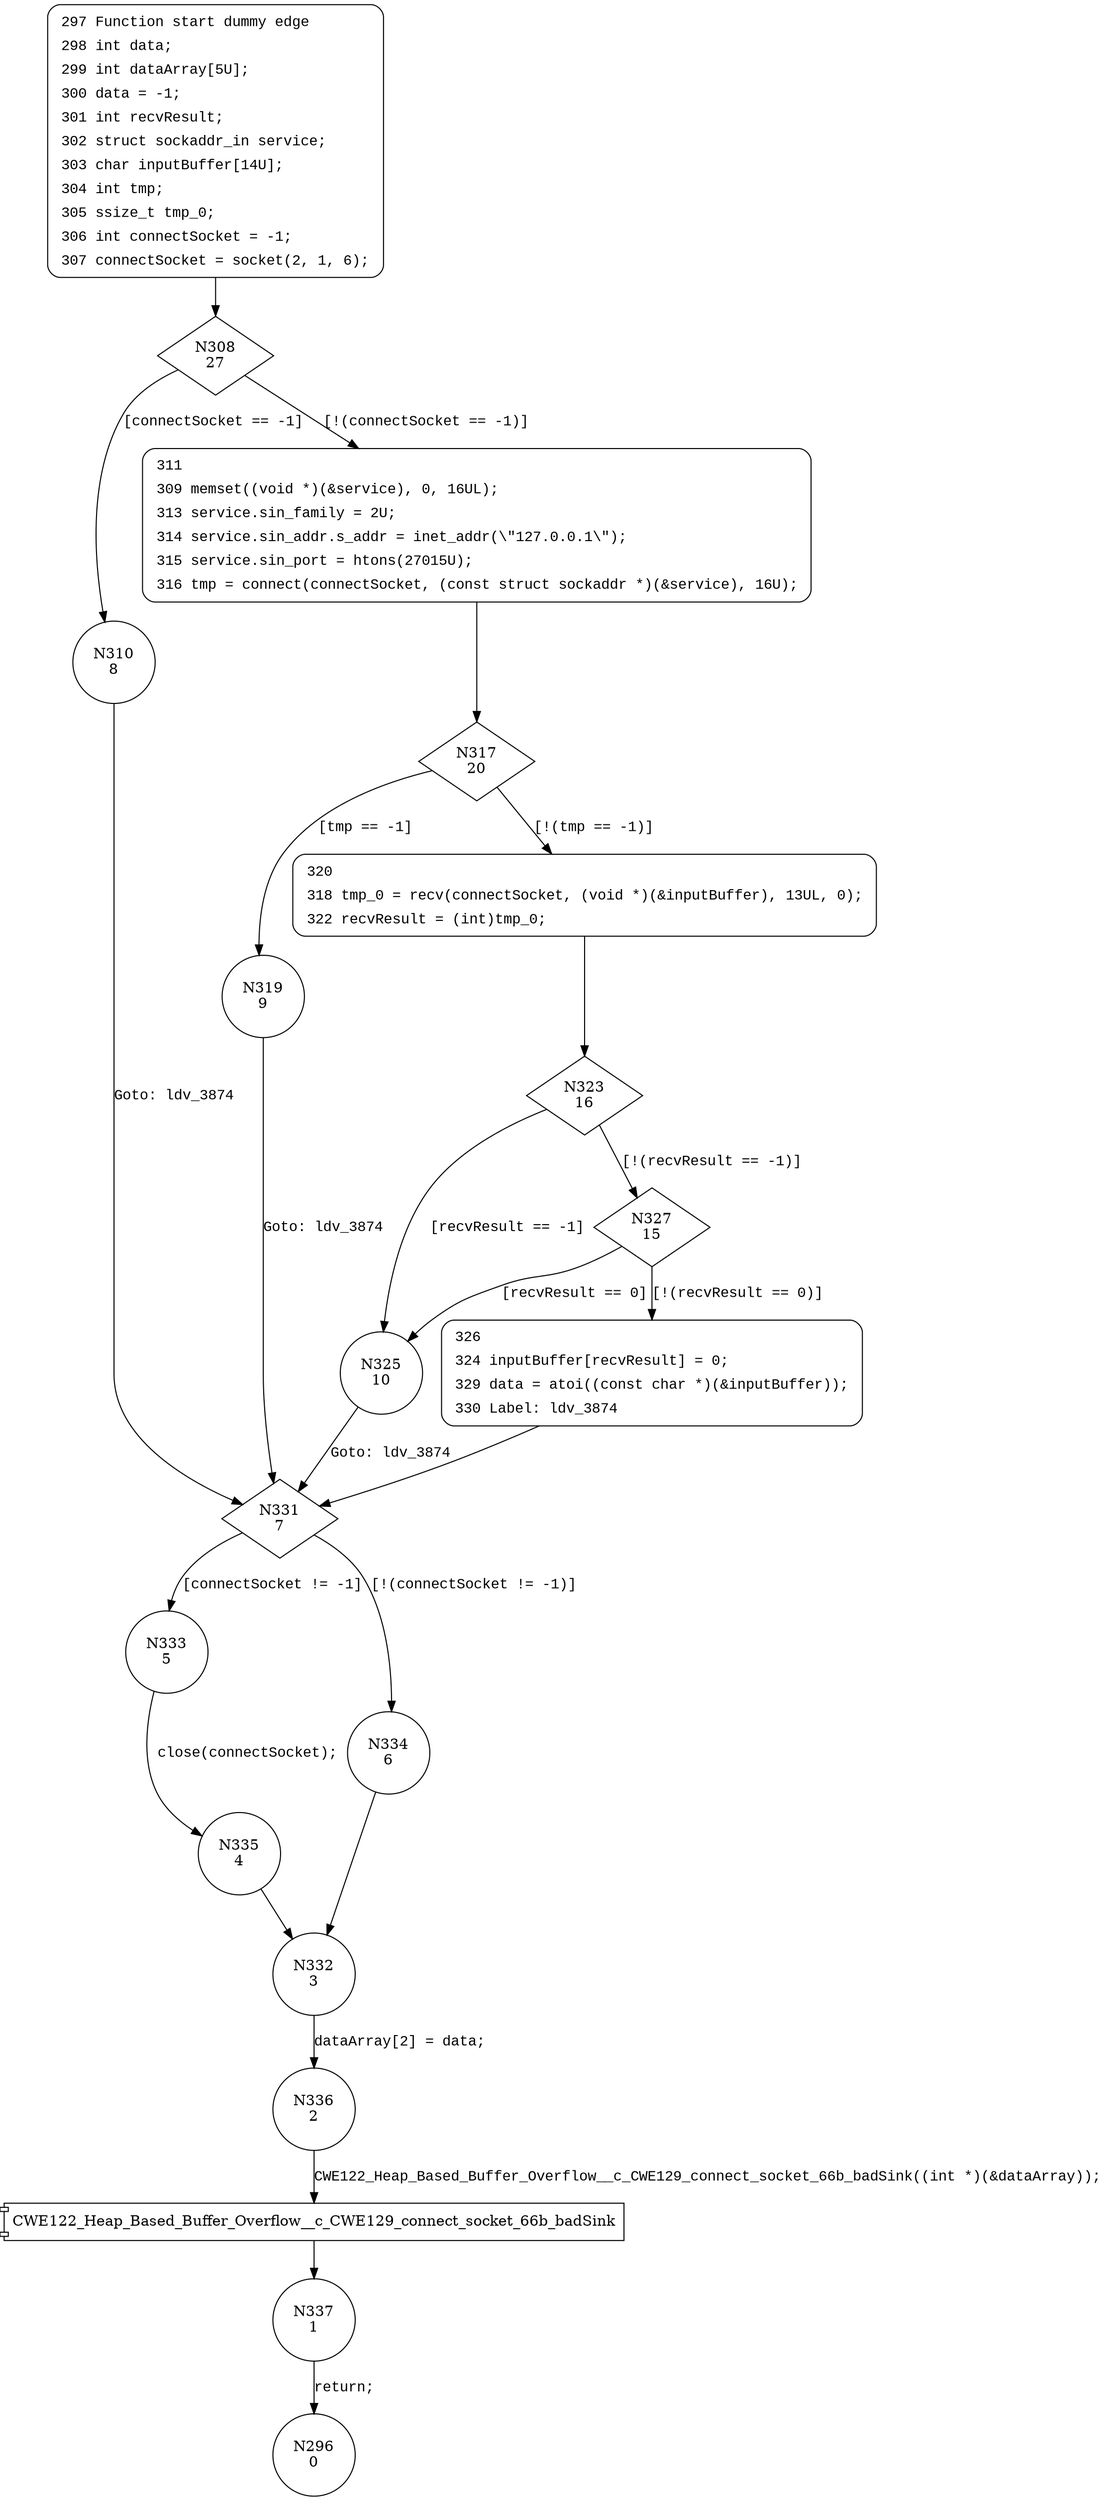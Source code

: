 digraph CWE122_Heap_Based_Buffer_Overflow__c_CWE129_connect_socket_66_bad {
308 [shape="diamond" label="N308\n27"]
310 [shape="circle" label="N310\n8"]
311 [shape="circle" label="N311\n26"]
317 [shape="diamond" label="N317\n20"]
319 [shape="circle" label="N319\n9"]
320 [shape="circle" label="N320\n19"]
323 [shape="diamond" label="N323\n16"]
325 [shape="circle" label="N325\n10"]
327 [shape="diamond" label="N327\n15"]
326 [shape="circle" label="N326\n14"]
331 [shape="diamond" label="N331\n7"]
333 [shape="circle" label="N333\n5"]
334 [shape="circle" label="N334\n6"]
332 [shape="circle" label="N332\n3"]
336 [shape="circle" label="N336\n2"]
337 [shape="circle" label="N337\n1"]
335 [shape="circle" label="N335\n4"]
296 [shape="circle" label="N296\n0"]
297 [style="filled,bold" penwidth="1" fillcolor="white" fontname="Courier New" shape="Mrecord" label=<<table border="0" cellborder="0" cellpadding="3" bgcolor="white"><tr><td align="right">297</td><td align="left">Function start dummy edge</td></tr><tr><td align="right">298</td><td align="left">int data;</td></tr><tr><td align="right">299</td><td align="left">int dataArray[5U];</td></tr><tr><td align="right">300</td><td align="left">data = -1;</td></tr><tr><td align="right">301</td><td align="left">int recvResult;</td></tr><tr><td align="right">302</td><td align="left">struct sockaddr_in service;</td></tr><tr><td align="right">303</td><td align="left">char inputBuffer[14U];</td></tr><tr><td align="right">304</td><td align="left">int tmp;</td></tr><tr><td align="right">305</td><td align="left">ssize_t tmp_0;</td></tr><tr><td align="right">306</td><td align="left">int connectSocket = -1;</td></tr><tr><td align="right">307</td><td align="left">connectSocket = socket(2, 1, 6);</td></tr></table>>]
297 -> 308[label=""]
311 [style="filled,bold" penwidth="1" fillcolor="white" fontname="Courier New" shape="Mrecord" label=<<table border="0" cellborder="0" cellpadding="3" bgcolor="white"><tr><td align="right">311</td><td align="left"></td></tr><tr><td align="right">309</td><td align="left">memset((void *)(&amp;service), 0, 16UL);</td></tr><tr><td align="right">313</td><td align="left">service.sin_family = 2U;</td></tr><tr><td align="right">314</td><td align="left">service.sin_addr.s_addr = inet_addr(\&quot;127.0.0.1\&quot;);</td></tr><tr><td align="right">315</td><td align="left">service.sin_port = htons(27015U);</td></tr><tr><td align="right">316</td><td align="left">tmp = connect(connectSocket, (const struct sockaddr *)(&amp;service), 16U);</td></tr></table>>]
311 -> 317[label=""]
320 [style="filled,bold" penwidth="1" fillcolor="white" fontname="Courier New" shape="Mrecord" label=<<table border="0" cellborder="0" cellpadding="3" bgcolor="white"><tr><td align="right">320</td><td align="left"></td></tr><tr><td align="right">318</td><td align="left">tmp_0 = recv(connectSocket, (void *)(&amp;inputBuffer), 13UL, 0);</td></tr><tr><td align="right">322</td><td align="left">recvResult = (int)tmp_0;</td></tr></table>>]
320 -> 323[label=""]
326 [style="filled,bold" penwidth="1" fillcolor="white" fontname="Courier New" shape="Mrecord" label=<<table border="0" cellborder="0" cellpadding="3" bgcolor="white"><tr><td align="right">326</td><td align="left"></td></tr><tr><td align="right">324</td><td align="left">inputBuffer[recvResult] = 0;</td></tr><tr><td align="right">329</td><td align="left">data = atoi((const char *)(&amp;inputBuffer));</td></tr><tr><td align="right">330</td><td align="left">Label: ldv_3874</td></tr></table>>]
326 -> 331[label=""]
308 -> 310 [label="[connectSocket == -1]" fontname="Courier New"]
308 -> 311 [label="[!(connectSocket == -1)]" fontname="Courier New"]
317 -> 319 [label="[tmp == -1]" fontname="Courier New"]
317 -> 320 [label="[!(tmp == -1)]" fontname="Courier New"]
323 -> 325 [label="[recvResult == -1]" fontname="Courier New"]
323 -> 327 [label="[!(recvResult == -1)]" fontname="Courier New"]
327 -> 325 [label="[recvResult == 0]" fontname="Courier New"]
327 -> 326 [label="[!(recvResult == 0)]" fontname="Courier New"]
331 -> 333 [label="[connectSocket != -1]" fontname="Courier New"]
331 -> 334 [label="[!(connectSocket != -1)]" fontname="Courier New"]
332 -> 336 [label="dataArray[2] = data;" fontname="Courier New"]
100026 [shape="component" label="CWE122_Heap_Based_Buffer_Overflow__c_CWE129_connect_socket_66b_badSink"]
336 -> 100026 [label="CWE122_Heap_Based_Buffer_Overflow__c_CWE129_connect_socket_66b_badSink((int *)(&dataArray));" fontname="Courier New"]
100026 -> 337 [label="" fontname="Courier New"]
333 -> 335 [label="close(connectSocket);" fontname="Courier New"]
325 -> 331 [label="Goto: ldv_3874" fontname="Courier New"]
310 -> 331 [label="Goto: ldv_3874" fontname="Courier New"]
334 -> 332 [label="" fontname="Courier New"]
337 -> 296 [label="return;" fontname="Courier New"]
335 -> 332 [label="" fontname="Courier New"]
319 -> 331 [label="Goto: ldv_3874" fontname="Courier New"]
}